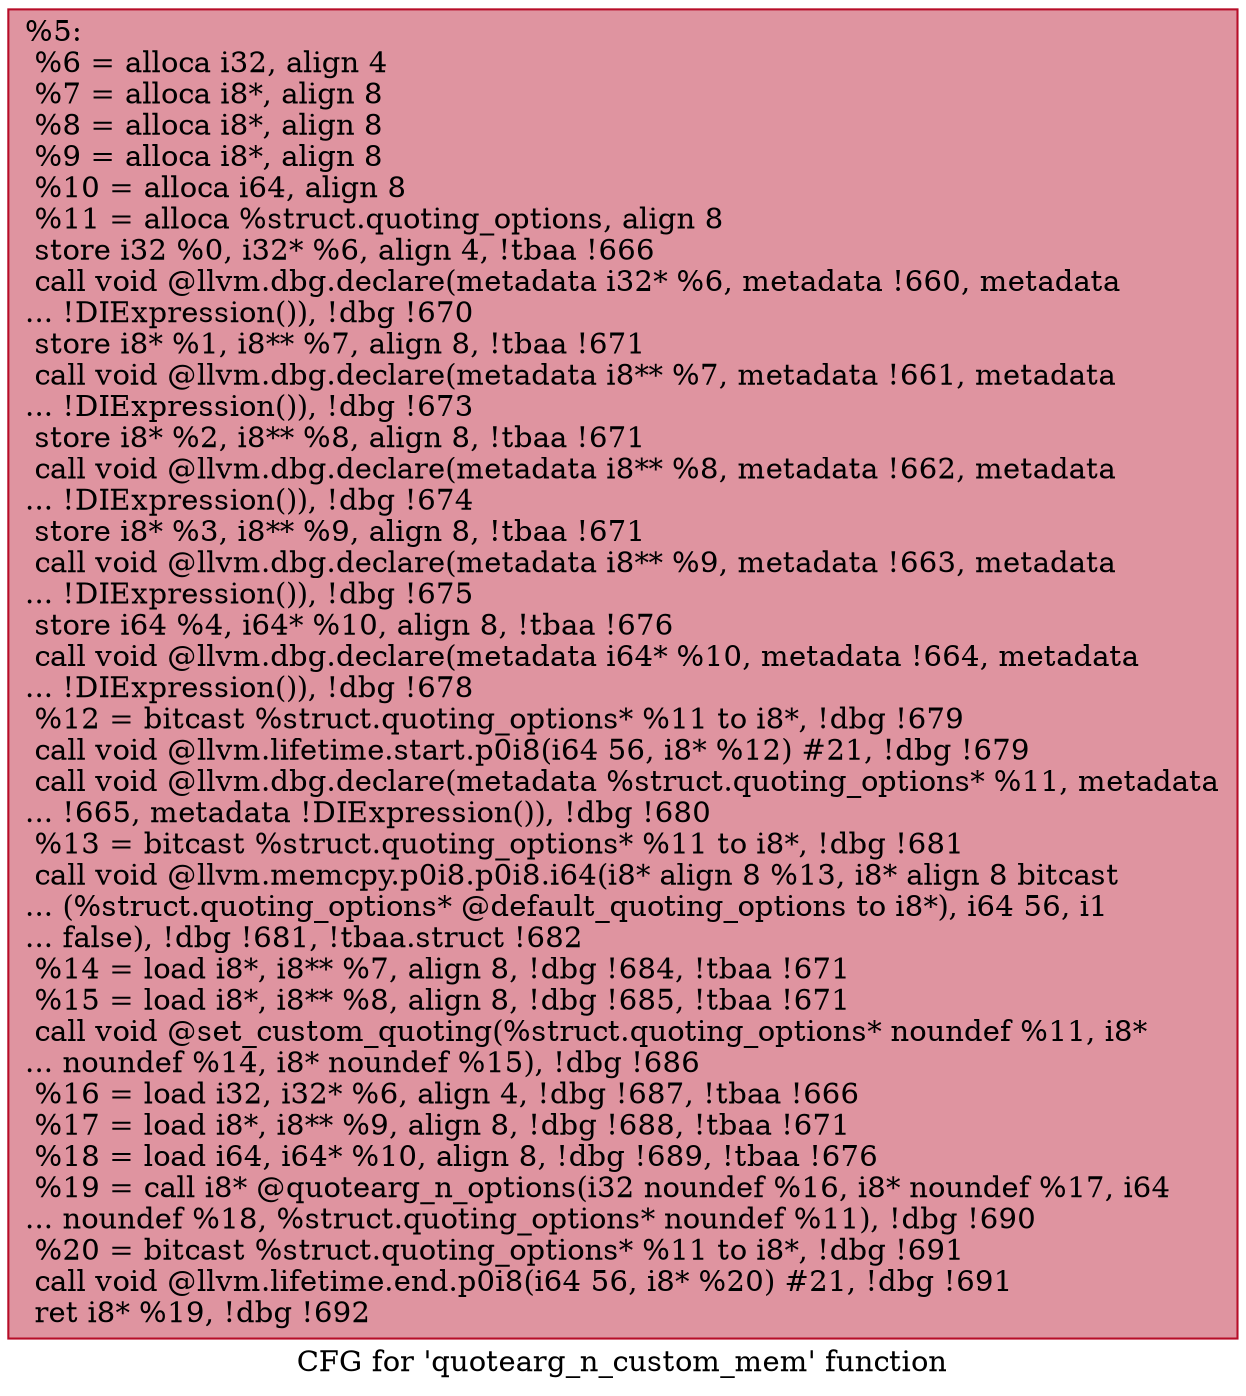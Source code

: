 digraph "CFG for 'quotearg_n_custom_mem' function" {
	label="CFG for 'quotearg_n_custom_mem' function";

	Node0x1b797d0 [shape=record,color="#b70d28ff", style=filled, fillcolor="#b70d2870",label="{%5:\l  %6 = alloca i32, align 4\l  %7 = alloca i8*, align 8\l  %8 = alloca i8*, align 8\l  %9 = alloca i8*, align 8\l  %10 = alloca i64, align 8\l  %11 = alloca %struct.quoting_options, align 8\l  store i32 %0, i32* %6, align 4, !tbaa !666\l  call void @llvm.dbg.declare(metadata i32* %6, metadata !660, metadata\l... !DIExpression()), !dbg !670\l  store i8* %1, i8** %7, align 8, !tbaa !671\l  call void @llvm.dbg.declare(metadata i8** %7, metadata !661, metadata\l... !DIExpression()), !dbg !673\l  store i8* %2, i8** %8, align 8, !tbaa !671\l  call void @llvm.dbg.declare(metadata i8** %8, metadata !662, metadata\l... !DIExpression()), !dbg !674\l  store i8* %3, i8** %9, align 8, !tbaa !671\l  call void @llvm.dbg.declare(metadata i8** %9, metadata !663, metadata\l... !DIExpression()), !dbg !675\l  store i64 %4, i64* %10, align 8, !tbaa !676\l  call void @llvm.dbg.declare(metadata i64* %10, metadata !664, metadata\l... !DIExpression()), !dbg !678\l  %12 = bitcast %struct.quoting_options* %11 to i8*, !dbg !679\l  call void @llvm.lifetime.start.p0i8(i64 56, i8* %12) #21, !dbg !679\l  call void @llvm.dbg.declare(metadata %struct.quoting_options* %11, metadata\l... !665, metadata !DIExpression()), !dbg !680\l  %13 = bitcast %struct.quoting_options* %11 to i8*, !dbg !681\l  call void @llvm.memcpy.p0i8.p0i8.i64(i8* align 8 %13, i8* align 8 bitcast\l... (%struct.quoting_options* @default_quoting_options to i8*), i64 56, i1\l... false), !dbg !681, !tbaa.struct !682\l  %14 = load i8*, i8** %7, align 8, !dbg !684, !tbaa !671\l  %15 = load i8*, i8** %8, align 8, !dbg !685, !tbaa !671\l  call void @set_custom_quoting(%struct.quoting_options* noundef %11, i8*\l... noundef %14, i8* noundef %15), !dbg !686\l  %16 = load i32, i32* %6, align 4, !dbg !687, !tbaa !666\l  %17 = load i8*, i8** %9, align 8, !dbg !688, !tbaa !671\l  %18 = load i64, i64* %10, align 8, !dbg !689, !tbaa !676\l  %19 = call i8* @quotearg_n_options(i32 noundef %16, i8* noundef %17, i64\l... noundef %18, %struct.quoting_options* noundef %11), !dbg !690\l  %20 = bitcast %struct.quoting_options* %11 to i8*, !dbg !691\l  call void @llvm.lifetime.end.p0i8(i64 56, i8* %20) #21, !dbg !691\l  ret i8* %19, !dbg !692\l}"];
}
